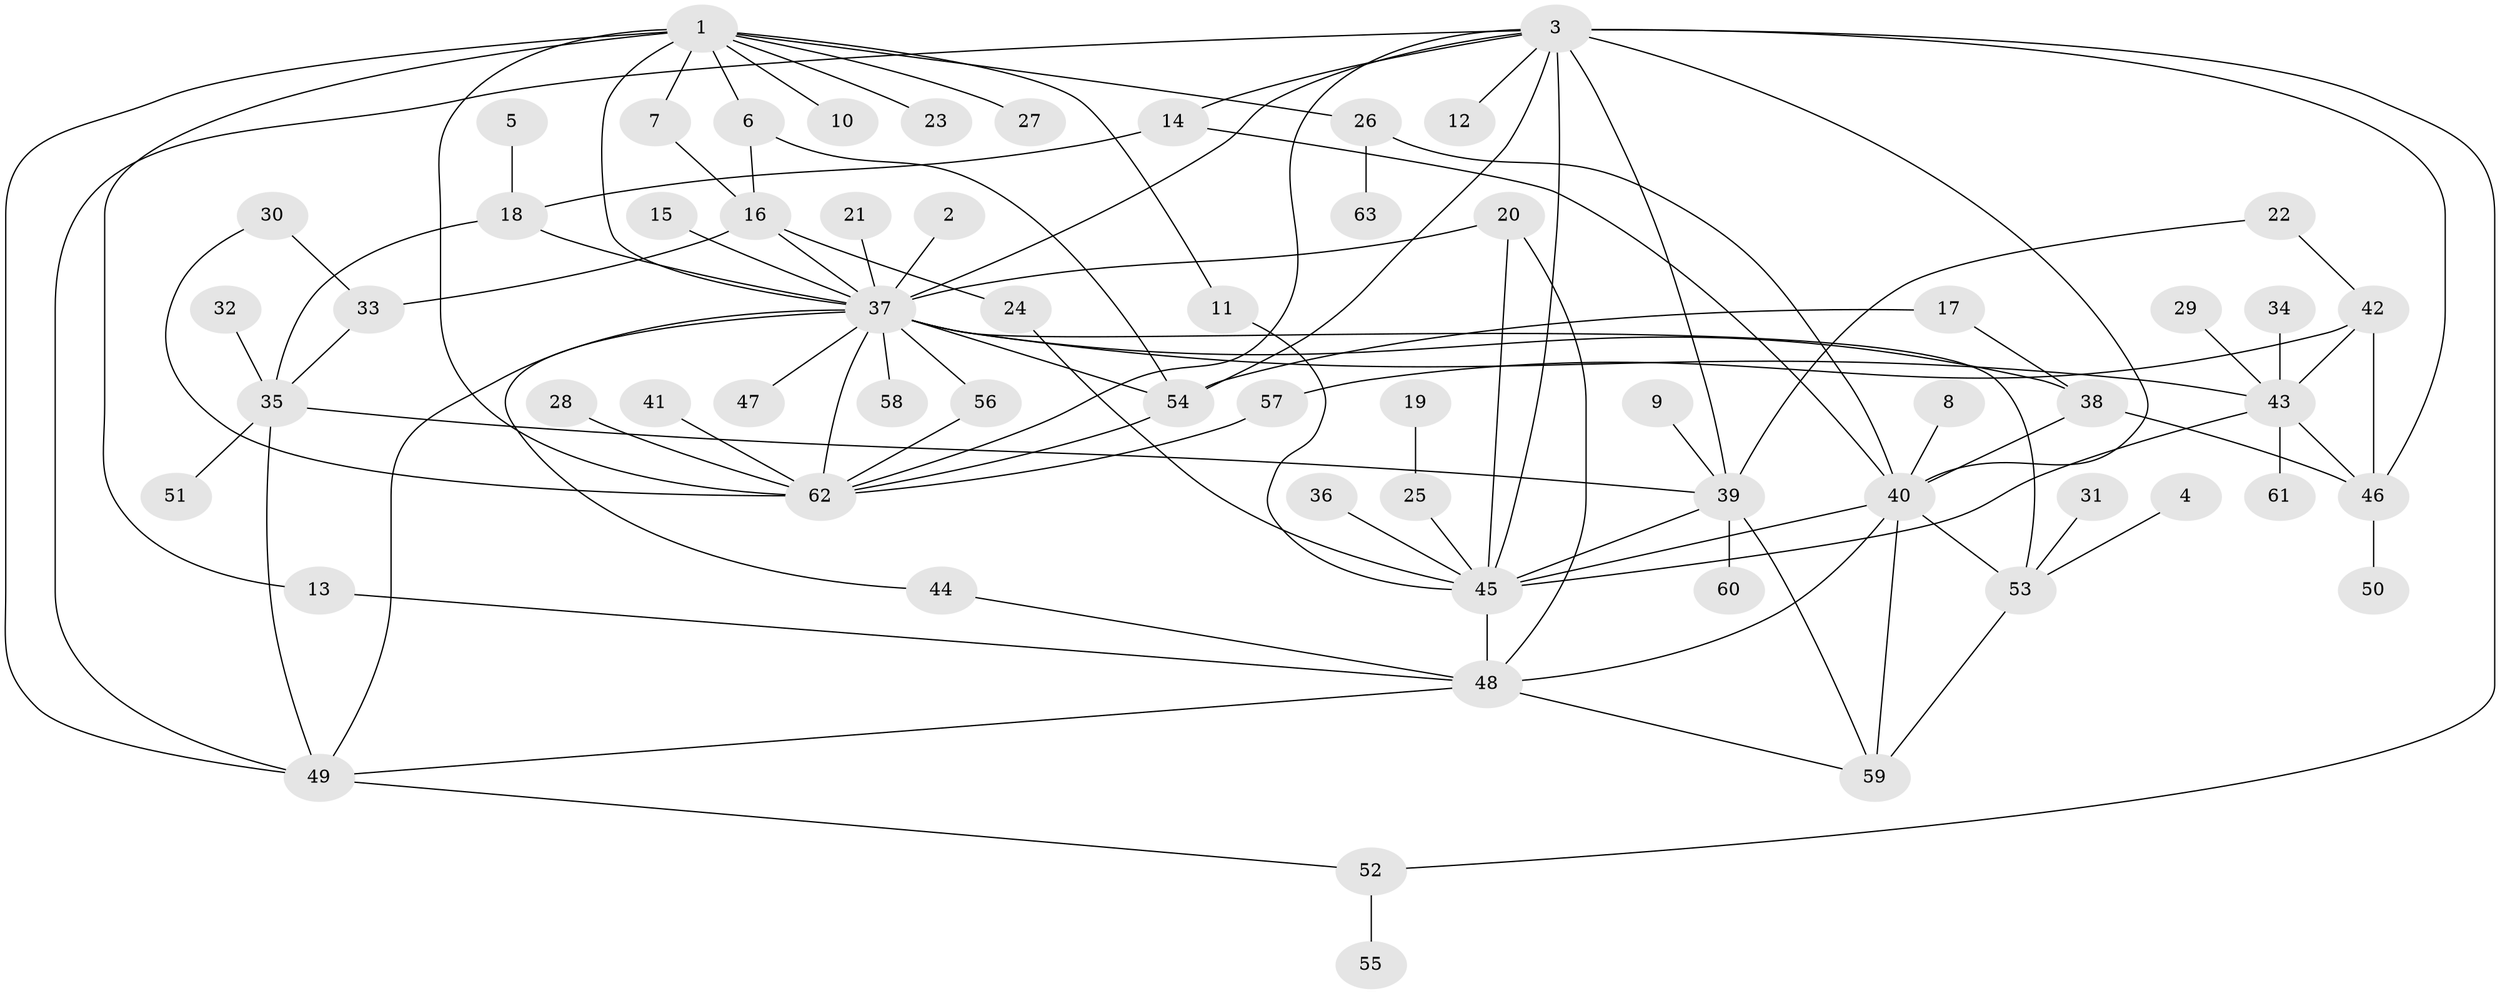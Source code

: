 // original degree distribution, {4: 0.072, 10: 0.024, 18: 0.008, 5: 0.056, 11: 0.008, 9: 0.008, 3: 0.152, 1: 0.432, 8: 0.016, 2: 0.2, 12: 0.008, 6: 0.016}
// Generated by graph-tools (version 1.1) at 2025/26/03/09/25 03:26:03]
// undirected, 63 vertices, 102 edges
graph export_dot {
graph [start="1"]
  node [color=gray90,style=filled];
  1;
  2;
  3;
  4;
  5;
  6;
  7;
  8;
  9;
  10;
  11;
  12;
  13;
  14;
  15;
  16;
  17;
  18;
  19;
  20;
  21;
  22;
  23;
  24;
  25;
  26;
  27;
  28;
  29;
  30;
  31;
  32;
  33;
  34;
  35;
  36;
  37;
  38;
  39;
  40;
  41;
  42;
  43;
  44;
  45;
  46;
  47;
  48;
  49;
  50;
  51;
  52;
  53;
  54;
  55;
  56;
  57;
  58;
  59;
  60;
  61;
  62;
  63;
  1 -- 6 [weight=1.0];
  1 -- 7 [weight=1.0];
  1 -- 10 [weight=1.0];
  1 -- 11 [weight=1.0];
  1 -- 13 [weight=1.0];
  1 -- 23 [weight=1.0];
  1 -- 26 [weight=1.0];
  1 -- 27 [weight=1.0];
  1 -- 37 [weight=2.0];
  1 -- 49 [weight=1.0];
  1 -- 62 [weight=1.0];
  2 -- 37 [weight=1.0];
  3 -- 12 [weight=1.0];
  3 -- 14 [weight=1.0];
  3 -- 37 [weight=2.0];
  3 -- 39 [weight=2.0];
  3 -- 40 [weight=2.0];
  3 -- 45 [weight=1.0];
  3 -- 46 [weight=1.0];
  3 -- 49 [weight=1.0];
  3 -- 52 [weight=1.0];
  3 -- 54 [weight=1.0];
  3 -- 62 [weight=1.0];
  4 -- 53 [weight=1.0];
  5 -- 18 [weight=1.0];
  6 -- 16 [weight=1.0];
  6 -- 54 [weight=1.0];
  7 -- 16 [weight=1.0];
  8 -- 40 [weight=1.0];
  9 -- 39 [weight=1.0];
  11 -- 45 [weight=1.0];
  13 -- 48 [weight=1.0];
  14 -- 18 [weight=1.0];
  14 -- 40 [weight=1.0];
  15 -- 37 [weight=1.0];
  16 -- 24 [weight=1.0];
  16 -- 33 [weight=1.0];
  16 -- 37 [weight=1.0];
  17 -- 38 [weight=1.0];
  17 -- 54 [weight=1.0];
  18 -- 35 [weight=1.0];
  18 -- 37 [weight=1.0];
  19 -- 25 [weight=1.0];
  20 -- 37 [weight=1.0];
  20 -- 45 [weight=1.0];
  20 -- 48 [weight=1.0];
  21 -- 37 [weight=1.0];
  22 -- 39 [weight=1.0];
  22 -- 42 [weight=1.0];
  24 -- 45 [weight=1.0];
  25 -- 45 [weight=1.0];
  26 -- 40 [weight=1.0];
  26 -- 63 [weight=1.0];
  28 -- 62 [weight=1.0];
  29 -- 43 [weight=1.0];
  30 -- 33 [weight=1.0];
  30 -- 62 [weight=1.0];
  31 -- 53 [weight=1.0];
  32 -- 35 [weight=1.0];
  33 -- 35 [weight=1.0];
  34 -- 43 [weight=1.0];
  35 -- 39 [weight=1.0];
  35 -- 49 [weight=1.0];
  35 -- 51 [weight=1.0];
  36 -- 45 [weight=1.0];
  37 -- 38 [weight=1.0];
  37 -- 43 [weight=1.0];
  37 -- 44 [weight=1.0];
  37 -- 47 [weight=1.0];
  37 -- 49 [weight=1.0];
  37 -- 53 [weight=1.0];
  37 -- 54 [weight=1.0];
  37 -- 56 [weight=1.0];
  37 -- 58 [weight=1.0];
  37 -- 62 [weight=1.0];
  38 -- 40 [weight=1.0];
  38 -- 46 [weight=1.0];
  39 -- 45 [weight=1.0];
  39 -- 59 [weight=1.0];
  39 -- 60 [weight=1.0];
  40 -- 45 [weight=1.0];
  40 -- 48 [weight=1.0];
  40 -- 53 [weight=1.0];
  40 -- 59 [weight=1.0];
  41 -- 62 [weight=1.0];
  42 -- 43 [weight=2.0];
  42 -- 46 [weight=1.0];
  42 -- 57 [weight=1.0];
  43 -- 45 [weight=1.0];
  43 -- 46 [weight=1.0];
  43 -- 61 [weight=1.0];
  44 -- 48 [weight=1.0];
  45 -- 48 [weight=1.0];
  46 -- 50 [weight=1.0];
  48 -- 49 [weight=1.0];
  48 -- 59 [weight=1.0];
  49 -- 52 [weight=1.0];
  52 -- 55 [weight=1.0];
  53 -- 59 [weight=1.0];
  54 -- 62 [weight=1.0];
  56 -- 62 [weight=1.0];
  57 -- 62 [weight=1.0];
}
